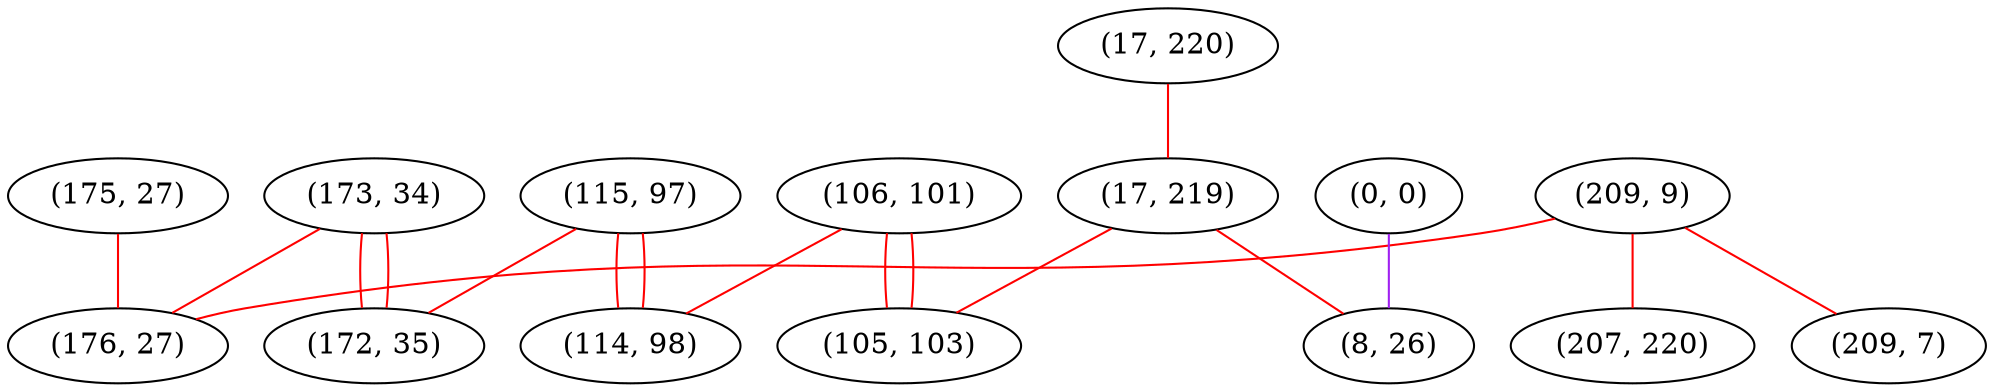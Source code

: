 graph "" {
"(175, 27)";
"(106, 101)";
"(115, 97)";
"(173, 34)";
"(209, 9)";
"(17, 220)";
"(114, 98)";
"(209, 7)";
"(207, 220)";
"(176, 27)";
"(0, 0)";
"(17, 219)";
"(8, 26)";
"(172, 35)";
"(105, 103)";
"(175, 27)" -- "(176, 27)"  [color=red, key=0, weight=1];
"(106, 101)" -- "(114, 98)"  [color=red, key=0, weight=1];
"(106, 101)" -- "(105, 103)"  [color=red, key=0, weight=1];
"(106, 101)" -- "(105, 103)"  [color=red, key=1, weight=1];
"(115, 97)" -- "(172, 35)"  [color=red, key=0, weight=1];
"(115, 97)" -- "(114, 98)"  [color=red, key=0, weight=1];
"(115, 97)" -- "(114, 98)"  [color=red, key=1, weight=1];
"(173, 34)" -- "(176, 27)"  [color=red, key=0, weight=1];
"(173, 34)" -- "(172, 35)"  [color=red, key=0, weight=1];
"(173, 34)" -- "(172, 35)"  [color=red, key=1, weight=1];
"(209, 9)" -- "(207, 220)"  [color=red, key=0, weight=1];
"(209, 9)" -- "(176, 27)"  [color=red, key=0, weight=1];
"(209, 9)" -- "(209, 7)"  [color=red, key=0, weight=1];
"(17, 220)" -- "(17, 219)"  [color=red, key=0, weight=1];
"(0, 0)" -- "(8, 26)"  [color=purple, key=0, weight=4];
"(17, 219)" -- "(8, 26)"  [color=red, key=0, weight=1];
"(17, 219)" -- "(105, 103)"  [color=red, key=0, weight=1];
}

